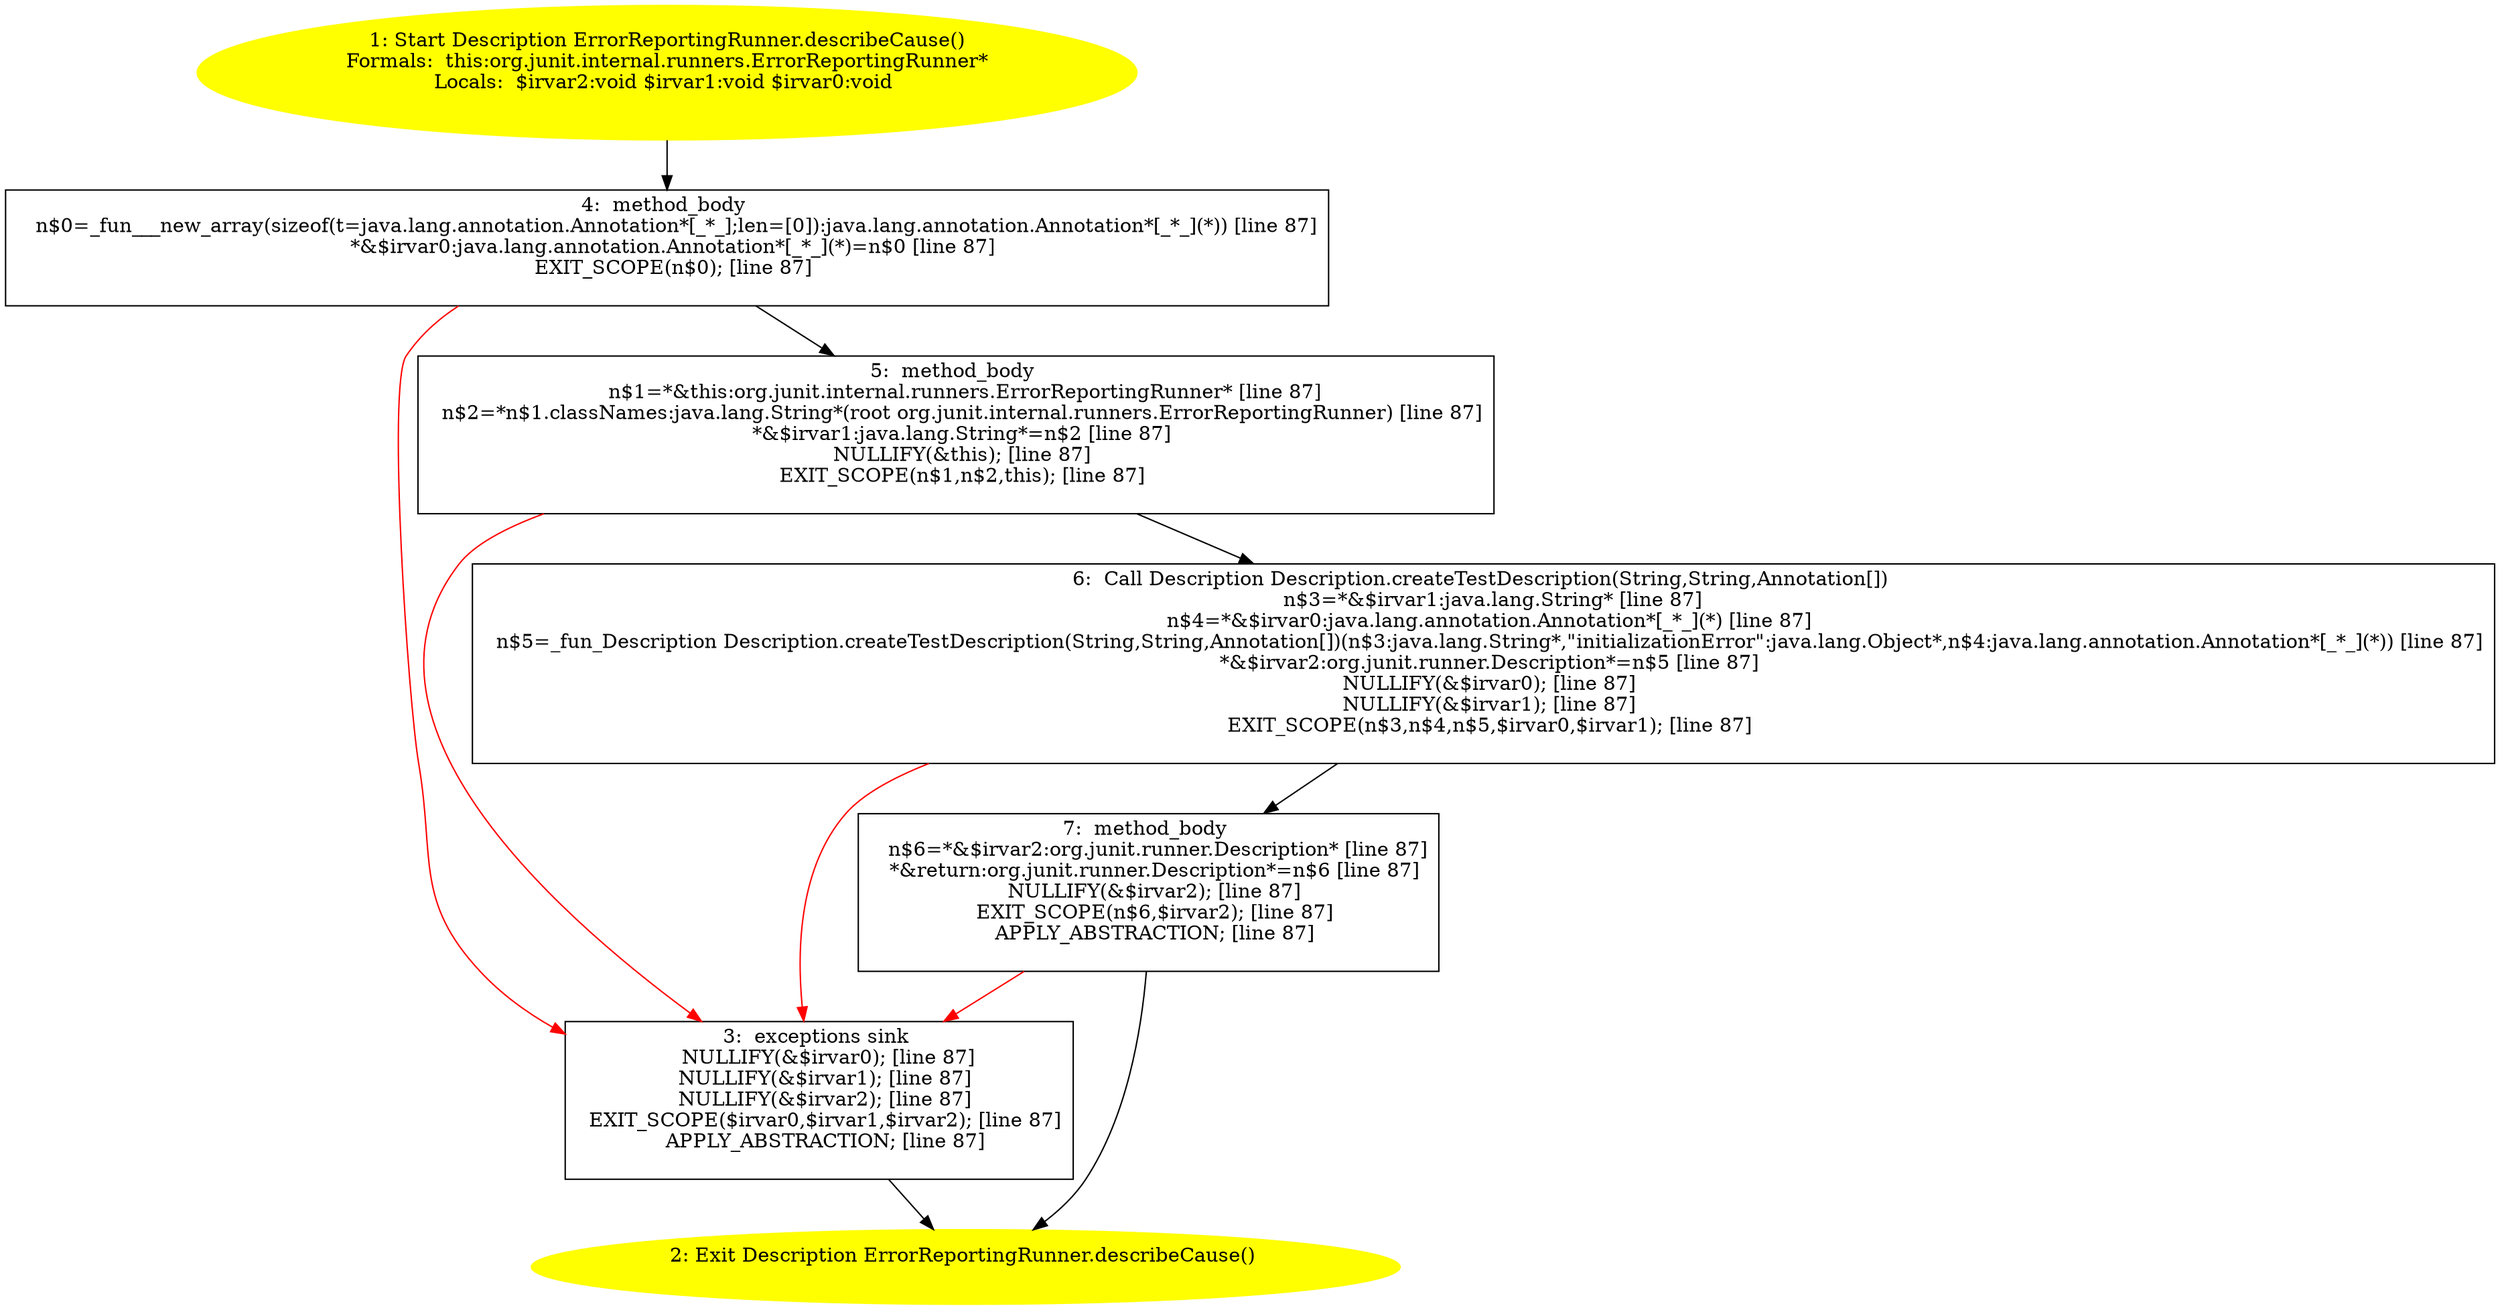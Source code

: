 /* @generated */
digraph cfg {
"org.junit.internal.runners.ErrorReportingRunner.describeCause():org.junit.runner.Description.1b54b65d7427f029b0359c69f96dc132_1" [label="1: Start Description ErrorReportingRunner.describeCause()\nFormals:  this:org.junit.internal.runners.ErrorReportingRunner*\nLocals:  $irvar2:void $irvar1:void $irvar0:void \n  " color=yellow style=filled]
	

	 "org.junit.internal.runners.ErrorReportingRunner.describeCause():org.junit.runner.Description.1b54b65d7427f029b0359c69f96dc132_1" -> "org.junit.internal.runners.ErrorReportingRunner.describeCause():org.junit.runner.Description.1b54b65d7427f029b0359c69f96dc132_4" ;
"org.junit.internal.runners.ErrorReportingRunner.describeCause():org.junit.runner.Description.1b54b65d7427f029b0359c69f96dc132_2" [label="2: Exit Description ErrorReportingRunner.describeCause() \n  " color=yellow style=filled]
	

"org.junit.internal.runners.ErrorReportingRunner.describeCause():org.junit.runner.Description.1b54b65d7427f029b0359c69f96dc132_3" [label="3:  exceptions sink \n   NULLIFY(&$irvar0); [line 87]\n  NULLIFY(&$irvar1); [line 87]\n  NULLIFY(&$irvar2); [line 87]\n  EXIT_SCOPE($irvar0,$irvar1,$irvar2); [line 87]\n  APPLY_ABSTRACTION; [line 87]\n " shape="box"]
	

	 "org.junit.internal.runners.ErrorReportingRunner.describeCause():org.junit.runner.Description.1b54b65d7427f029b0359c69f96dc132_3" -> "org.junit.internal.runners.ErrorReportingRunner.describeCause():org.junit.runner.Description.1b54b65d7427f029b0359c69f96dc132_2" ;
"org.junit.internal.runners.ErrorReportingRunner.describeCause():org.junit.runner.Description.1b54b65d7427f029b0359c69f96dc132_4" [label="4:  method_body \n   n$0=_fun___new_array(sizeof(t=java.lang.annotation.Annotation*[_*_];len=[0]):java.lang.annotation.Annotation*[_*_](*)) [line 87]\n  *&$irvar0:java.lang.annotation.Annotation*[_*_](*)=n$0 [line 87]\n  EXIT_SCOPE(n$0); [line 87]\n " shape="box"]
	

	 "org.junit.internal.runners.ErrorReportingRunner.describeCause():org.junit.runner.Description.1b54b65d7427f029b0359c69f96dc132_4" -> "org.junit.internal.runners.ErrorReportingRunner.describeCause():org.junit.runner.Description.1b54b65d7427f029b0359c69f96dc132_5" ;
	 "org.junit.internal.runners.ErrorReportingRunner.describeCause():org.junit.runner.Description.1b54b65d7427f029b0359c69f96dc132_4" -> "org.junit.internal.runners.ErrorReportingRunner.describeCause():org.junit.runner.Description.1b54b65d7427f029b0359c69f96dc132_3" [color="red" ];
"org.junit.internal.runners.ErrorReportingRunner.describeCause():org.junit.runner.Description.1b54b65d7427f029b0359c69f96dc132_5" [label="5:  method_body \n   n$1=*&this:org.junit.internal.runners.ErrorReportingRunner* [line 87]\n  n$2=*n$1.classNames:java.lang.String*(root org.junit.internal.runners.ErrorReportingRunner) [line 87]\n  *&$irvar1:java.lang.String*=n$2 [line 87]\n  NULLIFY(&this); [line 87]\n  EXIT_SCOPE(n$1,n$2,this); [line 87]\n " shape="box"]
	

	 "org.junit.internal.runners.ErrorReportingRunner.describeCause():org.junit.runner.Description.1b54b65d7427f029b0359c69f96dc132_5" -> "org.junit.internal.runners.ErrorReportingRunner.describeCause():org.junit.runner.Description.1b54b65d7427f029b0359c69f96dc132_6" ;
	 "org.junit.internal.runners.ErrorReportingRunner.describeCause():org.junit.runner.Description.1b54b65d7427f029b0359c69f96dc132_5" -> "org.junit.internal.runners.ErrorReportingRunner.describeCause():org.junit.runner.Description.1b54b65d7427f029b0359c69f96dc132_3" [color="red" ];
"org.junit.internal.runners.ErrorReportingRunner.describeCause():org.junit.runner.Description.1b54b65d7427f029b0359c69f96dc132_6" [label="6:  Call Description Description.createTestDescription(String,String,Annotation[]) \n   n$3=*&$irvar1:java.lang.String* [line 87]\n  n$4=*&$irvar0:java.lang.annotation.Annotation*[_*_](*) [line 87]\n  n$5=_fun_Description Description.createTestDescription(String,String,Annotation[])(n$3:java.lang.String*,\"initializationError\":java.lang.Object*,n$4:java.lang.annotation.Annotation*[_*_](*)) [line 87]\n  *&$irvar2:org.junit.runner.Description*=n$5 [line 87]\n  NULLIFY(&$irvar0); [line 87]\n  NULLIFY(&$irvar1); [line 87]\n  EXIT_SCOPE(n$3,n$4,n$5,$irvar0,$irvar1); [line 87]\n " shape="box"]
	

	 "org.junit.internal.runners.ErrorReportingRunner.describeCause():org.junit.runner.Description.1b54b65d7427f029b0359c69f96dc132_6" -> "org.junit.internal.runners.ErrorReportingRunner.describeCause():org.junit.runner.Description.1b54b65d7427f029b0359c69f96dc132_7" ;
	 "org.junit.internal.runners.ErrorReportingRunner.describeCause():org.junit.runner.Description.1b54b65d7427f029b0359c69f96dc132_6" -> "org.junit.internal.runners.ErrorReportingRunner.describeCause():org.junit.runner.Description.1b54b65d7427f029b0359c69f96dc132_3" [color="red" ];
"org.junit.internal.runners.ErrorReportingRunner.describeCause():org.junit.runner.Description.1b54b65d7427f029b0359c69f96dc132_7" [label="7:  method_body \n   n$6=*&$irvar2:org.junit.runner.Description* [line 87]\n  *&return:org.junit.runner.Description*=n$6 [line 87]\n  NULLIFY(&$irvar2); [line 87]\n  EXIT_SCOPE(n$6,$irvar2); [line 87]\n  APPLY_ABSTRACTION; [line 87]\n " shape="box"]
	

	 "org.junit.internal.runners.ErrorReportingRunner.describeCause():org.junit.runner.Description.1b54b65d7427f029b0359c69f96dc132_7" -> "org.junit.internal.runners.ErrorReportingRunner.describeCause():org.junit.runner.Description.1b54b65d7427f029b0359c69f96dc132_2" ;
	 "org.junit.internal.runners.ErrorReportingRunner.describeCause():org.junit.runner.Description.1b54b65d7427f029b0359c69f96dc132_7" -> "org.junit.internal.runners.ErrorReportingRunner.describeCause():org.junit.runner.Description.1b54b65d7427f029b0359c69f96dc132_3" [color="red" ];
}
